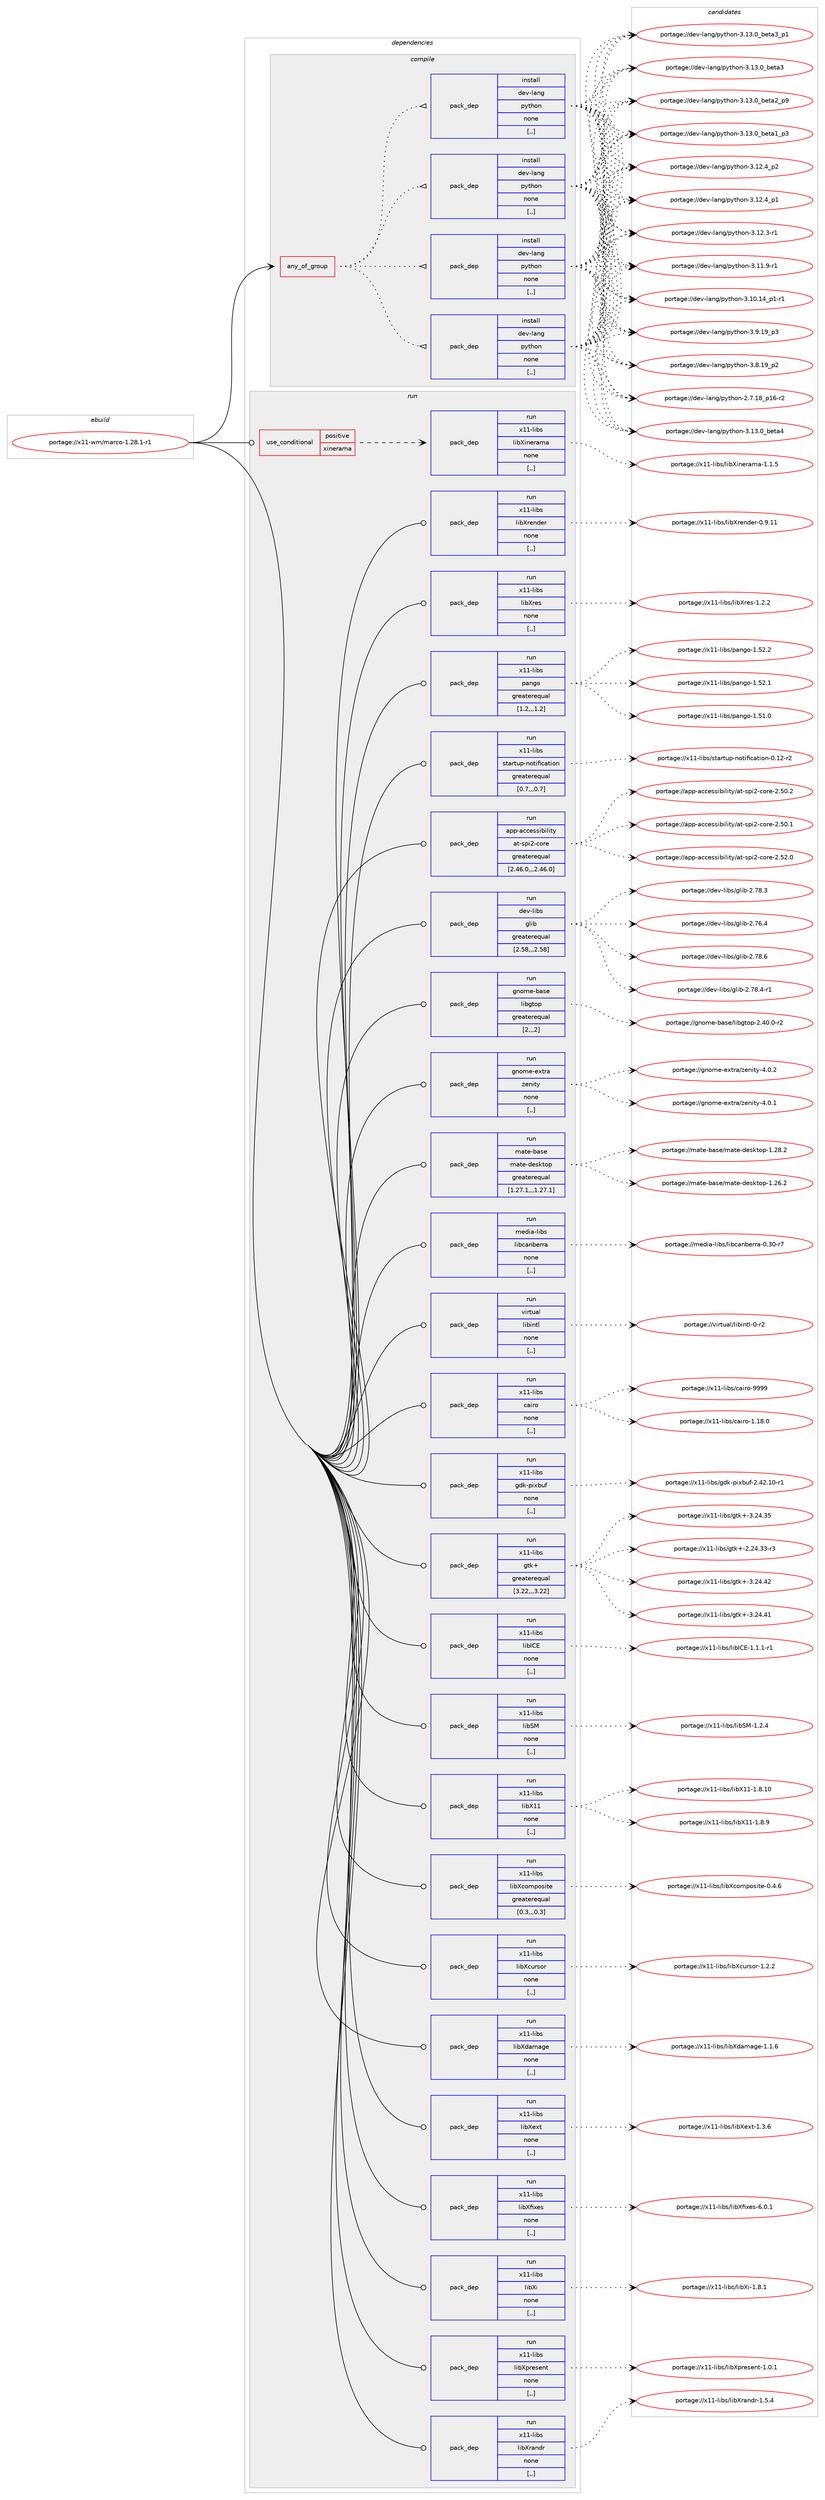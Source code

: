 digraph prolog {

# *************
# Graph options
# *************

newrank=true;
concentrate=true;
compound=true;
graph [rankdir=LR,fontname=Helvetica,fontsize=10,ranksep=1.5];#, ranksep=2.5, nodesep=0.2];
edge  [arrowhead=vee];
node  [fontname=Helvetica,fontsize=10];

# **********
# The ebuild
# **********

subgraph cluster_leftcol {
color=gray;
label=<<i>ebuild</i>>;
id [label="portage://x11-wm/marco-1.28.1-r1", color=red, width=4, href="../x11-wm/marco-1.28.1-r1.svg"];
}

# ****************
# The dependencies
# ****************

subgraph cluster_midcol {
color=gray;
label=<<i>dependencies</i>>;
subgraph cluster_compile {
fillcolor="#eeeeee";
style=filled;
label=<<i>compile</i>>;
subgraph any3192 {
dependency469751 [label=<<TABLE BORDER="0" CELLBORDER="1" CELLSPACING="0" CELLPADDING="4"><TR><TD CELLPADDING="10">any_of_group</TD></TR></TABLE>>, shape=none, color=red];subgraph pack342668 {
dependency469752 [label=<<TABLE BORDER="0" CELLBORDER="1" CELLSPACING="0" CELLPADDING="4" WIDTH="220"><TR><TD ROWSPAN="6" CELLPADDING="30">pack_dep</TD></TR><TR><TD WIDTH="110">install</TD></TR><TR><TD>dev-lang</TD></TR><TR><TD>python</TD></TR><TR><TD>none</TD></TR><TR><TD>[,,]</TD></TR></TABLE>>, shape=none, color=blue];
}
dependency469751:e -> dependency469752:w [weight=20,style="dotted",arrowhead="oinv"];
subgraph pack342669 {
dependency469753 [label=<<TABLE BORDER="0" CELLBORDER="1" CELLSPACING="0" CELLPADDING="4" WIDTH="220"><TR><TD ROWSPAN="6" CELLPADDING="30">pack_dep</TD></TR><TR><TD WIDTH="110">install</TD></TR><TR><TD>dev-lang</TD></TR><TR><TD>python</TD></TR><TR><TD>none</TD></TR><TR><TD>[,,]</TD></TR></TABLE>>, shape=none, color=blue];
}
dependency469751:e -> dependency469753:w [weight=20,style="dotted",arrowhead="oinv"];
subgraph pack342670 {
dependency469754 [label=<<TABLE BORDER="0" CELLBORDER="1" CELLSPACING="0" CELLPADDING="4" WIDTH="220"><TR><TD ROWSPAN="6" CELLPADDING="30">pack_dep</TD></TR><TR><TD WIDTH="110">install</TD></TR><TR><TD>dev-lang</TD></TR><TR><TD>python</TD></TR><TR><TD>none</TD></TR><TR><TD>[,,]</TD></TR></TABLE>>, shape=none, color=blue];
}
dependency469751:e -> dependency469754:w [weight=20,style="dotted",arrowhead="oinv"];
subgraph pack342671 {
dependency469755 [label=<<TABLE BORDER="0" CELLBORDER="1" CELLSPACING="0" CELLPADDING="4" WIDTH="220"><TR><TD ROWSPAN="6" CELLPADDING="30">pack_dep</TD></TR><TR><TD WIDTH="110">install</TD></TR><TR><TD>dev-lang</TD></TR><TR><TD>python</TD></TR><TR><TD>none</TD></TR><TR><TD>[,,]</TD></TR></TABLE>>, shape=none, color=blue];
}
dependency469751:e -> dependency469755:w [weight=20,style="dotted",arrowhead="oinv"];
}
id:e -> dependency469751:w [weight=20,style="solid",arrowhead="vee"];
}
subgraph cluster_compileandrun {
fillcolor="#eeeeee";
style=filled;
label=<<i>compile and run</i>>;
}
subgraph cluster_run {
fillcolor="#eeeeee";
style=filled;
label=<<i>run</i>>;
subgraph cond123638 {
dependency469756 [label=<<TABLE BORDER="0" CELLBORDER="1" CELLSPACING="0" CELLPADDING="4"><TR><TD ROWSPAN="3" CELLPADDING="10">use_conditional</TD></TR><TR><TD>positive</TD></TR><TR><TD>xinerama</TD></TR></TABLE>>, shape=none, color=red];
subgraph pack342672 {
dependency469757 [label=<<TABLE BORDER="0" CELLBORDER="1" CELLSPACING="0" CELLPADDING="4" WIDTH="220"><TR><TD ROWSPAN="6" CELLPADDING="30">pack_dep</TD></TR><TR><TD WIDTH="110">run</TD></TR><TR><TD>x11-libs</TD></TR><TR><TD>libXinerama</TD></TR><TR><TD>none</TD></TR><TR><TD>[,,]</TD></TR></TABLE>>, shape=none, color=blue];
}
dependency469756:e -> dependency469757:w [weight=20,style="dashed",arrowhead="vee"];
}
id:e -> dependency469756:w [weight=20,style="solid",arrowhead="odot"];
subgraph pack342673 {
dependency469758 [label=<<TABLE BORDER="0" CELLBORDER="1" CELLSPACING="0" CELLPADDING="4" WIDTH="220"><TR><TD ROWSPAN="6" CELLPADDING="30">pack_dep</TD></TR><TR><TD WIDTH="110">run</TD></TR><TR><TD>app-accessibility</TD></TR><TR><TD>at-spi2-core</TD></TR><TR><TD>greaterequal</TD></TR><TR><TD>[2.46.0,,,2.46.0]</TD></TR></TABLE>>, shape=none, color=blue];
}
id:e -> dependency469758:w [weight=20,style="solid",arrowhead="odot"];
subgraph pack342674 {
dependency469759 [label=<<TABLE BORDER="0" CELLBORDER="1" CELLSPACING="0" CELLPADDING="4" WIDTH="220"><TR><TD ROWSPAN="6" CELLPADDING="30">pack_dep</TD></TR><TR><TD WIDTH="110">run</TD></TR><TR><TD>dev-libs</TD></TR><TR><TD>glib</TD></TR><TR><TD>greaterequal</TD></TR><TR><TD>[2.58,,,2.58]</TD></TR></TABLE>>, shape=none, color=blue];
}
id:e -> dependency469759:w [weight=20,style="solid",arrowhead="odot"];
subgraph pack342675 {
dependency469760 [label=<<TABLE BORDER="0" CELLBORDER="1" CELLSPACING="0" CELLPADDING="4" WIDTH="220"><TR><TD ROWSPAN="6" CELLPADDING="30">pack_dep</TD></TR><TR><TD WIDTH="110">run</TD></TR><TR><TD>gnome-base</TD></TR><TR><TD>libgtop</TD></TR><TR><TD>greaterequal</TD></TR><TR><TD>[2,,,2]</TD></TR></TABLE>>, shape=none, color=blue];
}
id:e -> dependency469760:w [weight=20,style="solid",arrowhead="odot"];
subgraph pack342676 {
dependency469761 [label=<<TABLE BORDER="0" CELLBORDER="1" CELLSPACING="0" CELLPADDING="4" WIDTH="220"><TR><TD ROWSPAN="6" CELLPADDING="30">pack_dep</TD></TR><TR><TD WIDTH="110">run</TD></TR><TR><TD>gnome-extra</TD></TR><TR><TD>zenity</TD></TR><TR><TD>none</TD></TR><TR><TD>[,,]</TD></TR></TABLE>>, shape=none, color=blue];
}
id:e -> dependency469761:w [weight=20,style="solid",arrowhead="odot"];
subgraph pack342677 {
dependency469762 [label=<<TABLE BORDER="0" CELLBORDER="1" CELLSPACING="0" CELLPADDING="4" WIDTH="220"><TR><TD ROWSPAN="6" CELLPADDING="30">pack_dep</TD></TR><TR><TD WIDTH="110">run</TD></TR><TR><TD>mate-base</TD></TR><TR><TD>mate-desktop</TD></TR><TR><TD>greaterequal</TD></TR><TR><TD>[1.27.1,,,1.27.1]</TD></TR></TABLE>>, shape=none, color=blue];
}
id:e -> dependency469762:w [weight=20,style="solid",arrowhead="odot"];
subgraph pack342678 {
dependency469763 [label=<<TABLE BORDER="0" CELLBORDER="1" CELLSPACING="0" CELLPADDING="4" WIDTH="220"><TR><TD ROWSPAN="6" CELLPADDING="30">pack_dep</TD></TR><TR><TD WIDTH="110">run</TD></TR><TR><TD>media-libs</TD></TR><TR><TD>libcanberra</TD></TR><TR><TD>none</TD></TR><TR><TD>[,,]</TD></TR></TABLE>>, shape=none, color=blue];
}
id:e -> dependency469763:w [weight=20,style="solid",arrowhead="odot"];
subgraph pack342679 {
dependency469764 [label=<<TABLE BORDER="0" CELLBORDER="1" CELLSPACING="0" CELLPADDING="4" WIDTH="220"><TR><TD ROWSPAN="6" CELLPADDING="30">pack_dep</TD></TR><TR><TD WIDTH="110">run</TD></TR><TR><TD>virtual</TD></TR><TR><TD>libintl</TD></TR><TR><TD>none</TD></TR><TR><TD>[,,]</TD></TR></TABLE>>, shape=none, color=blue];
}
id:e -> dependency469764:w [weight=20,style="solid",arrowhead="odot"];
subgraph pack342680 {
dependency469765 [label=<<TABLE BORDER="0" CELLBORDER="1" CELLSPACING="0" CELLPADDING="4" WIDTH="220"><TR><TD ROWSPAN="6" CELLPADDING="30">pack_dep</TD></TR><TR><TD WIDTH="110">run</TD></TR><TR><TD>x11-libs</TD></TR><TR><TD>cairo</TD></TR><TR><TD>none</TD></TR><TR><TD>[,,]</TD></TR></TABLE>>, shape=none, color=blue];
}
id:e -> dependency469765:w [weight=20,style="solid",arrowhead="odot"];
subgraph pack342681 {
dependency469766 [label=<<TABLE BORDER="0" CELLBORDER="1" CELLSPACING="0" CELLPADDING="4" WIDTH="220"><TR><TD ROWSPAN="6" CELLPADDING="30">pack_dep</TD></TR><TR><TD WIDTH="110">run</TD></TR><TR><TD>x11-libs</TD></TR><TR><TD>gdk-pixbuf</TD></TR><TR><TD>none</TD></TR><TR><TD>[,,]</TD></TR></TABLE>>, shape=none, color=blue];
}
id:e -> dependency469766:w [weight=20,style="solid",arrowhead="odot"];
subgraph pack342682 {
dependency469767 [label=<<TABLE BORDER="0" CELLBORDER="1" CELLSPACING="0" CELLPADDING="4" WIDTH="220"><TR><TD ROWSPAN="6" CELLPADDING="30">pack_dep</TD></TR><TR><TD WIDTH="110">run</TD></TR><TR><TD>x11-libs</TD></TR><TR><TD>gtk+</TD></TR><TR><TD>greaterequal</TD></TR><TR><TD>[3.22,,,3.22]</TD></TR></TABLE>>, shape=none, color=blue];
}
id:e -> dependency469767:w [weight=20,style="solid",arrowhead="odot"];
subgraph pack342683 {
dependency469768 [label=<<TABLE BORDER="0" CELLBORDER="1" CELLSPACING="0" CELLPADDING="4" WIDTH="220"><TR><TD ROWSPAN="6" CELLPADDING="30">pack_dep</TD></TR><TR><TD WIDTH="110">run</TD></TR><TR><TD>x11-libs</TD></TR><TR><TD>libICE</TD></TR><TR><TD>none</TD></TR><TR><TD>[,,]</TD></TR></TABLE>>, shape=none, color=blue];
}
id:e -> dependency469768:w [weight=20,style="solid",arrowhead="odot"];
subgraph pack342684 {
dependency469769 [label=<<TABLE BORDER="0" CELLBORDER="1" CELLSPACING="0" CELLPADDING="4" WIDTH="220"><TR><TD ROWSPAN="6" CELLPADDING="30">pack_dep</TD></TR><TR><TD WIDTH="110">run</TD></TR><TR><TD>x11-libs</TD></TR><TR><TD>libSM</TD></TR><TR><TD>none</TD></TR><TR><TD>[,,]</TD></TR></TABLE>>, shape=none, color=blue];
}
id:e -> dependency469769:w [weight=20,style="solid",arrowhead="odot"];
subgraph pack342685 {
dependency469770 [label=<<TABLE BORDER="0" CELLBORDER="1" CELLSPACING="0" CELLPADDING="4" WIDTH="220"><TR><TD ROWSPAN="6" CELLPADDING="30">pack_dep</TD></TR><TR><TD WIDTH="110">run</TD></TR><TR><TD>x11-libs</TD></TR><TR><TD>libX11</TD></TR><TR><TD>none</TD></TR><TR><TD>[,,]</TD></TR></TABLE>>, shape=none, color=blue];
}
id:e -> dependency469770:w [weight=20,style="solid",arrowhead="odot"];
subgraph pack342686 {
dependency469771 [label=<<TABLE BORDER="0" CELLBORDER="1" CELLSPACING="0" CELLPADDING="4" WIDTH="220"><TR><TD ROWSPAN="6" CELLPADDING="30">pack_dep</TD></TR><TR><TD WIDTH="110">run</TD></TR><TR><TD>x11-libs</TD></TR><TR><TD>libXcomposite</TD></TR><TR><TD>greaterequal</TD></TR><TR><TD>[0.3,,,0.3]</TD></TR></TABLE>>, shape=none, color=blue];
}
id:e -> dependency469771:w [weight=20,style="solid",arrowhead="odot"];
subgraph pack342687 {
dependency469772 [label=<<TABLE BORDER="0" CELLBORDER="1" CELLSPACING="0" CELLPADDING="4" WIDTH="220"><TR><TD ROWSPAN="6" CELLPADDING="30">pack_dep</TD></TR><TR><TD WIDTH="110">run</TD></TR><TR><TD>x11-libs</TD></TR><TR><TD>libXcursor</TD></TR><TR><TD>none</TD></TR><TR><TD>[,,]</TD></TR></TABLE>>, shape=none, color=blue];
}
id:e -> dependency469772:w [weight=20,style="solid",arrowhead="odot"];
subgraph pack342688 {
dependency469773 [label=<<TABLE BORDER="0" CELLBORDER="1" CELLSPACING="0" CELLPADDING="4" WIDTH="220"><TR><TD ROWSPAN="6" CELLPADDING="30">pack_dep</TD></TR><TR><TD WIDTH="110">run</TD></TR><TR><TD>x11-libs</TD></TR><TR><TD>libXdamage</TD></TR><TR><TD>none</TD></TR><TR><TD>[,,]</TD></TR></TABLE>>, shape=none, color=blue];
}
id:e -> dependency469773:w [weight=20,style="solid",arrowhead="odot"];
subgraph pack342689 {
dependency469774 [label=<<TABLE BORDER="0" CELLBORDER="1" CELLSPACING="0" CELLPADDING="4" WIDTH="220"><TR><TD ROWSPAN="6" CELLPADDING="30">pack_dep</TD></TR><TR><TD WIDTH="110">run</TD></TR><TR><TD>x11-libs</TD></TR><TR><TD>libXext</TD></TR><TR><TD>none</TD></TR><TR><TD>[,,]</TD></TR></TABLE>>, shape=none, color=blue];
}
id:e -> dependency469774:w [weight=20,style="solid",arrowhead="odot"];
subgraph pack342690 {
dependency469775 [label=<<TABLE BORDER="0" CELLBORDER="1" CELLSPACING="0" CELLPADDING="4" WIDTH="220"><TR><TD ROWSPAN="6" CELLPADDING="30">pack_dep</TD></TR><TR><TD WIDTH="110">run</TD></TR><TR><TD>x11-libs</TD></TR><TR><TD>libXfixes</TD></TR><TR><TD>none</TD></TR><TR><TD>[,,]</TD></TR></TABLE>>, shape=none, color=blue];
}
id:e -> dependency469775:w [weight=20,style="solid",arrowhead="odot"];
subgraph pack342691 {
dependency469776 [label=<<TABLE BORDER="0" CELLBORDER="1" CELLSPACING="0" CELLPADDING="4" WIDTH="220"><TR><TD ROWSPAN="6" CELLPADDING="30">pack_dep</TD></TR><TR><TD WIDTH="110">run</TD></TR><TR><TD>x11-libs</TD></TR><TR><TD>libXi</TD></TR><TR><TD>none</TD></TR><TR><TD>[,,]</TD></TR></TABLE>>, shape=none, color=blue];
}
id:e -> dependency469776:w [weight=20,style="solid",arrowhead="odot"];
subgraph pack342692 {
dependency469777 [label=<<TABLE BORDER="0" CELLBORDER="1" CELLSPACING="0" CELLPADDING="4" WIDTH="220"><TR><TD ROWSPAN="6" CELLPADDING="30">pack_dep</TD></TR><TR><TD WIDTH="110">run</TD></TR><TR><TD>x11-libs</TD></TR><TR><TD>libXpresent</TD></TR><TR><TD>none</TD></TR><TR><TD>[,,]</TD></TR></TABLE>>, shape=none, color=blue];
}
id:e -> dependency469777:w [weight=20,style="solid",arrowhead="odot"];
subgraph pack342693 {
dependency469778 [label=<<TABLE BORDER="0" CELLBORDER="1" CELLSPACING="0" CELLPADDING="4" WIDTH="220"><TR><TD ROWSPAN="6" CELLPADDING="30">pack_dep</TD></TR><TR><TD WIDTH="110">run</TD></TR><TR><TD>x11-libs</TD></TR><TR><TD>libXrandr</TD></TR><TR><TD>none</TD></TR><TR><TD>[,,]</TD></TR></TABLE>>, shape=none, color=blue];
}
id:e -> dependency469778:w [weight=20,style="solid",arrowhead="odot"];
subgraph pack342694 {
dependency469779 [label=<<TABLE BORDER="0" CELLBORDER="1" CELLSPACING="0" CELLPADDING="4" WIDTH="220"><TR><TD ROWSPAN="6" CELLPADDING="30">pack_dep</TD></TR><TR><TD WIDTH="110">run</TD></TR><TR><TD>x11-libs</TD></TR><TR><TD>libXrender</TD></TR><TR><TD>none</TD></TR><TR><TD>[,,]</TD></TR></TABLE>>, shape=none, color=blue];
}
id:e -> dependency469779:w [weight=20,style="solid",arrowhead="odot"];
subgraph pack342695 {
dependency469780 [label=<<TABLE BORDER="0" CELLBORDER="1" CELLSPACING="0" CELLPADDING="4" WIDTH="220"><TR><TD ROWSPAN="6" CELLPADDING="30">pack_dep</TD></TR><TR><TD WIDTH="110">run</TD></TR><TR><TD>x11-libs</TD></TR><TR><TD>libXres</TD></TR><TR><TD>none</TD></TR><TR><TD>[,,]</TD></TR></TABLE>>, shape=none, color=blue];
}
id:e -> dependency469780:w [weight=20,style="solid",arrowhead="odot"];
subgraph pack342696 {
dependency469781 [label=<<TABLE BORDER="0" CELLBORDER="1" CELLSPACING="0" CELLPADDING="4" WIDTH="220"><TR><TD ROWSPAN="6" CELLPADDING="30">pack_dep</TD></TR><TR><TD WIDTH="110">run</TD></TR><TR><TD>x11-libs</TD></TR><TR><TD>pango</TD></TR><TR><TD>greaterequal</TD></TR><TR><TD>[1.2,,,1.2]</TD></TR></TABLE>>, shape=none, color=blue];
}
id:e -> dependency469781:w [weight=20,style="solid",arrowhead="odot"];
subgraph pack342697 {
dependency469782 [label=<<TABLE BORDER="0" CELLBORDER="1" CELLSPACING="0" CELLPADDING="4" WIDTH="220"><TR><TD ROWSPAN="6" CELLPADDING="30">pack_dep</TD></TR><TR><TD WIDTH="110">run</TD></TR><TR><TD>x11-libs</TD></TR><TR><TD>startup-notification</TD></TR><TR><TD>greaterequal</TD></TR><TR><TD>[0.7,,,0.7]</TD></TR></TABLE>>, shape=none, color=blue];
}
id:e -> dependency469782:w [weight=20,style="solid",arrowhead="odot"];
}
}

# **************
# The candidates
# **************

subgraph cluster_choices {
rank=same;
color=gray;
label=<<i>candidates</i>>;

subgraph choice342668 {
color=black;
nodesep=1;
choice1001011184510897110103471121211161041111104551464951464895981011169752 [label="portage://dev-lang/python-3.13.0_beta4", color=red, width=4,href="../dev-lang/python-3.13.0_beta4.svg"];
choice10010111845108971101034711212111610411111045514649514648959810111697519511249 [label="portage://dev-lang/python-3.13.0_beta3_p1", color=red, width=4,href="../dev-lang/python-3.13.0_beta3_p1.svg"];
choice1001011184510897110103471121211161041111104551464951464895981011169751 [label="portage://dev-lang/python-3.13.0_beta3", color=red, width=4,href="../dev-lang/python-3.13.0_beta3.svg"];
choice10010111845108971101034711212111610411111045514649514648959810111697509511257 [label="portage://dev-lang/python-3.13.0_beta2_p9", color=red, width=4,href="../dev-lang/python-3.13.0_beta2_p9.svg"];
choice10010111845108971101034711212111610411111045514649514648959810111697499511251 [label="portage://dev-lang/python-3.13.0_beta1_p3", color=red, width=4,href="../dev-lang/python-3.13.0_beta1_p3.svg"];
choice100101118451089711010347112121116104111110455146495046529511250 [label="portage://dev-lang/python-3.12.4_p2", color=red, width=4,href="../dev-lang/python-3.12.4_p2.svg"];
choice100101118451089711010347112121116104111110455146495046529511249 [label="portage://dev-lang/python-3.12.4_p1", color=red, width=4,href="../dev-lang/python-3.12.4_p1.svg"];
choice100101118451089711010347112121116104111110455146495046514511449 [label="portage://dev-lang/python-3.12.3-r1", color=red, width=4,href="../dev-lang/python-3.12.3-r1.svg"];
choice100101118451089711010347112121116104111110455146494946574511449 [label="portage://dev-lang/python-3.11.9-r1", color=red, width=4,href="../dev-lang/python-3.11.9-r1.svg"];
choice100101118451089711010347112121116104111110455146494846495295112494511449 [label="portage://dev-lang/python-3.10.14_p1-r1", color=red, width=4,href="../dev-lang/python-3.10.14_p1-r1.svg"];
choice100101118451089711010347112121116104111110455146574649579511251 [label="portage://dev-lang/python-3.9.19_p3", color=red, width=4,href="../dev-lang/python-3.9.19_p3.svg"];
choice100101118451089711010347112121116104111110455146564649579511250 [label="portage://dev-lang/python-3.8.19_p2", color=red, width=4,href="../dev-lang/python-3.8.19_p2.svg"];
choice100101118451089711010347112121116104111110455046554649569511249544511450 [label="portage://dev-lang/python-2.7.18_p16-r2", color=red, width=4,href="../dev-lang/python-2.7.18_p16-r2.svg"];
dependency469752:e -> choice1001011184510897110103471121211161041111104551464951464895981011169752:w [style=dotted,weight="100"];
dependency469752:e -> choice10010111845108971101034711212111610411111045514649514648959810111697519511249:w [style=dotted,weight="100"];
dependency469752:e -> choice1001011184510897110103471121211161041111104551464951464895981011169751:w [style=dotted,weight="100"];
dependency469752:e -> choice10010111845108971101034711212111610411111045514649514648959810111697509511257:w [style=dotted,weight="100"];
dependency469752:e -> choice10010111845108971101034711212111610411111045514649514648959810111697499511251:w [style=dotted,weight="100"];
dependency469752:e -> choice100101118451089711010347112121116104111110455146495046529511250:w [style=dotted,weight="100"];
dependency469752:e -> choice100101118451089711010347112121116104111110455146495046529511249:w [style=dotted,weight="100"];
dependency469752:e -> choice100101118451089711010347112121116104111110455146495046514511449:w [style=dotted,weight="100"];
dependency469752:e -> choice100101118451089711010347112121116104111110455146494946574511449:w [style=dotted,weight="100"];
dependency469752:e -> choice100101118451089711010347112121116104111110455146494846495295112494511449:w [style=dotted,weight="100"];
dependency469752:e -> choice100101118451089711010347112121116104111110455146574649579511251:w [style=dotted,weight="100"];
dependency469752:e -> choice100101118451089711010347112121116104111110455146564649579511250:w [style=dotted,weight="100"];
dependency469752:e -> choice100101118451089711010347112121116104111110455046554649569511249544511450:w [style=dotted,weight="100"];
}
subgraph choice342669 {
color=black;
nodesep=1;
choice1001011184510897110103471121211161041111104551464951464895981011169752 [label="portage://dev-lang/python-3.13.0_beta4", color=red, width=4,href="../dev-lang/python-3.13.0_beta4.svg"];
choice10010111845108971101034711212111610411111045514649514648959810111697519511249 [label="portage://dev-lang/python-3.13.0_beta3_p1", color=red, width=4,href="../dev-lang/python-3.13.0_beta3_p1.svg"];
choice1001011184510897110103471121211161041111104551464951464895981011169751 [label="portage://dev-lang/python-3.13.0_beta3", color=red, width=4,href="../dev-lang/python-3.13.0_beta3.svg"];
choice10010111845108971101034711212111610411111045514649514648959810111697509511257 [label="portage://dev-lang/python-3.13.0_beta2_p9", color=red, width=4,href="../dev-lang/python-3.13.0_beta2_p9.svg"];
choice10010111845108971101034711212111610411111045514649514648959810111697499511251 [label="portage://dev-lang/python-3.13.0_beta1_p3", color=red, width=4,href="../dev-lang/python-3.13.0_beta1_p3.svg"];
choice100101118451089711010347112121116104111110455146495046529511250 [label="portage://dev-lang/python-3.12.4_p2", color=red, width=4,href="../dev-lang/python-3.12.4_p2.svg"];
choice100101118451089711010347112121116104111110455146495046529511249 [label="portage://dev-lang/python-3.12.4_p1", color=red, width=4,href="../dev-lang/python-3.12.4_p1.svg"];
choice100101118451089711010347112121116104111110455146495046514511449 [label="portage://dev-lang/python-3.12.3-r1", color=red, width=4,href="../dev-lang/python-3.12.3-r1.svg"];
choice100101118451089711010347112121116104111110455146494946574511449 [label="portage://dev-lang/python-3.11.9-r1", color=red, width=4,href="../dev-lang/python-3.11.9-r1.svg"];
choice100101118451089711010347112121116104111110455146494846495295112494511449 [label="portage://dev-lang/python-3.10.14_p1-r1", color=red, width=4,href="../dev-lang/python-3.10.14_p1-r1.svg"];
choice100101118451089711010347112121116104111110455146574649579511251 [label="portage://dev-lang/python-3.9.19_p3", color=red, width=4,href="../dev-lang/python-3.9.19_p3.svg"];
choice100101118451089711010347112121116104111110455146564649579511250 [label="portage://dev-lang/python-3.8.19_p2", color=red, width=4,href="../dev-lang/python-3.8.19_p2.svg"];
choice100101118451089711010347112121116104111110455046554649569511249544511450 [label="portage://dev-lang/python-2.7.18_p16-r2", color=red, width=4,href="../dev-lang/python-2.7.18_p16-r2.svg"];
dependency469753:e -> choice1001011184510897110103471121211161041111104551464951464895981011169752:w [style=dotted,weight="100"];
dependency469753:e -> choice10010111845108971101034711212111610411111045514649514648959810111697519511249:w [style=dotted,weight="100"];
dependency469753:e -> choice1001011184510897110103471121211161041111104551464951464895981011169751:w [style=dotted,weight="100"];
dependency469753:e -> choice10010111845108971101034711212111610411111045514649514648959810111697509511257:w [style=dotted,weight="100"];
dependency469753:e -> choice10010111845108971101034711212111610411111045514649514648959810111697499511251:w [style=dotted,weight="100"];
dependency469753:e -> choice100101118451089711010347112121116104111110455146495046529511250:w [style=dotted,weight="100"];
dependency469753:e -> choice100101118451089711010347112121116104111110455146495046529511249:w [style=dotted,weight="100"];
dependency469753:e -> choice100101118451089711010347112121116104111110455146495046514511449:w [style=dotted,weight="100"];
dependency469753:e -> choice100101118451089711010347112121116104111110455146494946574511449:w [style=dotted,weight="100"];
dependency469753:e -> choice100101118451089711010347112121116104111110455146494846495295112494511449:w [style=dotted,weight="100"];
dependency469753:e -> choice100101118451089711010347112121116104111110455146574649579511251:w [style=dotted,weight="100"];
dependency469753:e -> choice100101118451089711010347112121116104111110455146564649579511250:w [style=dotted,weight="100"];
dependency469753:e -> choice100101118451089711010347112121116104111110455046554649569511249544511450:w [style=dotted,weight="100"];
}
subgraph choice342670 {
color=black;
nodesep=1;
choice1001011184510897110103471121211161041111104551464951464895981011169752 [label="portage://dev-lang/python-3.13.0_beta4", color=red, width=4,href="../dev-lang/python-3.13.0_beta4.svg"];
choice10010111845108971101034711212111610411111045514649514648959810111697519511249 [label="portage://dev-lang/python-3.13.0_beta3_p1", color=red, width=4,href="../dev-lang/python-3.13.0_beta3_p1.svg"];
choice1001011184510897110103471121211161041111104551464951464895981011169751 [label="portage://dev-lang/python-3.13.0_beta3", color=red, width=4,href="../dev-lang/python-3.13.0_beta3.svg"];
choice10010111845108971101034711212111610411111045514649514648959810111697509511257 [label="portage://dev-lang/python-3.13.0_beta2_p9", color=red, width=4,href="../dev-lang/python-3.13.0_beta2_p9.svg"];
choice10010111845108971101034711212111610411111045514649514648959810111697499511251 [label="portage://dev-lang/python-3.13.0_beta1_p3", color=red, width=4,href="../dev-lang/python-3.13.0_beta1_p3.svg"];
choice100101118451089711010347112121116104111110455146495046529511250 [label="portage://dev-lang/python-3.12.4_p2", color=red, width=4,href="../dev-lang/python-3.12.4_p2.svg"];
choice100101118451089711010347112121116104111110455146495046529511249 [label="portage://dev-lang/python-3.12.4_p1", color=red, width=4,href="../dev-lang/python-3.12.4_p1.svg"];
choice100101118451089711010347112121116104111110455146495046514511449 [label="portage://dev-lang/python-3.12.3-r1", color=red, width=4,href="../dev-lang/python-3.12.3-r1.svg"];
choice100101118451089711010347112121116104111110455146494946574511449 [label="portage://dev-lang/python-3.11.9-r1", color=red, width=4,href="../dev-lang/python-3.11.9-r1.svg"];
choice100101118451089711010347112121116104111110455146494846495295112494511449 [label="portage://dev-lang/python-3.10.14_p1-r1", color=red, width=4,href="../dev-lang/python-3.10.14_p1-r1.svg"];
choice100101118451089711010347112121116104111110455146574649579511251 [label="portage://dev-lang/python-3.9.19_p3", color=red, width=4,href="../dev-lang/python-3.9.19_p3.svg"];
choice100101118451089711010347112121116104111110455146564649579511250 [label="portage://dev-lang/python-3.8.19_p2", color=red, width=4,href="../dev-lang/python-3.8.19_p2.svg"];
choice100101118451089711010347112121116104111110455046554649569511249544511450 [label="portage://dev-lang/python-2.7.18_p16-r2", color=red, width=4,href="../dev-lang/python-2.7.18_p16-r2.svg"];
dependency469754:e -> choice1001011184510897110103471121211161041111104551464951464895981011169752:w [style=dotted,weight="100"];
dependency469754:e -> choice10010111845108971101034711212111610411111045514649514648959810111697519511249:w [style=dotted,weight="100"];
dependency469754:e -> choice1001011184510897110103471121211161041111104551464951464895981011169751:w [style=dotted,weight="100"];
dependency469754:e -> choice10010111845108971101034711212111610411111045514649514648959810111697509511257:w [style=dotted,weight="100"];
dependency469754:e -> choice10010111845108971101034711212111610411111045514649514648959810111697499511251:w [style=dotted,weight="100"];
dependency469754:e -> choice100101118451089711010347112121116104111110455146495046529511250:w [style=dotted,weight="100"];
dependency469754:e -> choice100101118451089711010347112121116104111110455146495046529511249:w [style=dotted,weight="100"];
dependency469754:e -> choice100101118451089711010347112121116104111110455146495046514511449:w [style=dotted,weight="100"];
dependency469754:e -> choice100101118451089711010347112121116104111110455146494946574511449:w [style=dotted,weight="100"];
dependency469754:e -> choice100101118451089711010347112121116104111110455146494846495295112494511449:w [style=dotted,weight="100"];
dependency469754:e -> choice100101118451089711010347112121116104111110455146574649579511251:w [style=dotted,weight="100"];
dependency469754:e -> choice100101118451089711010347112121116104111110455146564649579511250:w [style=dotted,weight="100"];
dependency469754:e -> choice100101118451089711010347112121116104111110455046554649569511249544511450:w [style=dotted,weight="100"];
}
subgraph choice342671 {
color=black;
nodesep=1;
choice1001011184510897110103471121211161041111104551464951464895981011169752 [label="portage://dev-lang/python-3.13.0_beta4", color=red, width=4,href="../dev-lang/python-3.13.0_beta4.svg"];
choice10010111845108971101034711212111610411111045514649514648959810111697519511249 [label="portage://dev-lang/python-3.13.0_beta3_p1", color=red, width=4,href="../dev-lang/python-3.13.0_beta3_p1.svg"];
choice1001011184510897110103471121211161041111104551464951464895981011169751 [label="portage://dev-lang/python-3.13.0_beta3", color=red, width=4,href="../dev-lang/python-3.13.0_beta3.svg"];
choice10010111845108971101034711212111610411111045514649514648959810111697509511257 [label="portage://dev-lang/python-3.13.0_beta2_p9", color=red, width=4,href="../dev-lang/python-3.13.0_beta2_p9.svg"];
choice10010111845108971101034711212111610411111045514649514648959810111697499511251 [label="portage://dev-lang/python-3.13.0_beta1_p3", color=red, width=4,href="../dev-lang/python-3.13.0_beta1_p3.svg"];
choice100101118451089711010347112121116104111110455146495046529511250 [label="portage://dev-lang/python-3.12.4_p2", color=red, width=4,href="../dev-lang/python-3.12.4_p2.svg"];
choice100101118451089711010347112121116104111110455146495046529511249 [label="portage://dev-lang/python-3.12.4_p1", color=red, width=4,href="../dev-lang/python-3.12.4_p1.svg"];
choice100101118451089711010347112121116104111110455146495046514511449 [label="portage://dev-lang/python-3.12.3-r1", color=red, width=4,href="../dev-lang/python-3.12.3-r1.svg"];
choice100101118451089711010347112121116104111110455146494946574511449 [label="portage://dev-lang/python-3.11.9-r1", color=red, width=4,href="../dev-lang/python-3.11.9-r1.svg"];
choice100101118451089711010347112121116104111110455146494846495295112494511449 [label="portage://dev-lang/python-3.10.14_p1-r1", color=red, width=4,href="../dev-lang/python-3.10.14_p1-r1.svg"];
choice100101118451089711010347112121116104111110455146574649579511251 [label="portage://dev-lang/python-3.9.19_p3", color=red, width=4,href="../dev-lang/python-3.9.19_p3.svg"];
choice100101118451089711010347112121116104111110455146564649579511250 [label="portage://dev-lang/python-3.8.19_p2", color=red, width=4,href="../dev-lang/python-3.8.19_p2.svg"];
choice100101118451089711010347112121116104111110455046554649569511249544511450 [label="portage://dev-lang/python-2.7.18_p16-r2", color=red, width=4,href="../dev-lang/python-2.7.18_p16-r2.svg"];
dependency469755:e -> choice1001011184510897110103471121211161041111104551464951464895981011169752:w [style=dotted,weight="100"];
dependency469755:e -> choice10010111845108971101034711212111610411111045514649514648959810111697519511249:w [style=dotted,weight="100"];
dependency469755:e -> choice1001011184510897110103471121211161041111104551464951464895981011169751:w [style=dotted,weight="100"];
dependency469755:e -> choice10010111845108971101034711212111610411111045514649514648959810111697509511257:w [style=dotted,weight="100"];
dependency469755:e -> choice10010111845108971101034711212111610411111045514649514648959810111697499511251:w [style=dotted,weight="100"];
dependency469755:e -> choice100101118451089711010347112121116104111110455146495046529511250:w [style=dotted,weight="100"];
dependency469755:e -> choice100101118451089711010347112121116104111110455146495046529511249:w [style=dotted,weight="100"];
dependency469755:e -> choice100101118451089711010347112121116104111110455146495046514511449:w [style=dotted,weight="100"];
dependency469755:e -> choice100101118451089711010347112121116104111110455146494946574511449:w [style=dotted,weight="100"];
dependency469755:e -> choice100101118451089711010347112121116104111110455146494846495295112494511449:w [style=dotted,weight="100"];
dependency469755:e -> choice100101118451089711010347112121116104111110455146574649579511251:w [style=dotted,weight="100"];
dependency469755:e -> choice100101118451089711010347112121116104111110455146564649579511250:w [style=dotted,weight="100"];
dependency469755:e -> choice100101118451089711010347112121116104111110455046554649569511249544511450:w [style=dotted,weight="100"];
}
subgraph choice342672 {
color=black;
nodesep=1;
choice120494945108105981154710810598881051101011149710997454946494653 [label="portage://x11-libs/libXinerama-1.1.5", color=red, width=4,href="../x11-libs/libXinerama-1.1.5.svg"];
dependency469757:e -> choice120494945108105981154710810598881051101011149710997454946494653:w [style=dotted,weight="100"];
}
subgraph choice342673 {
color=black;
nodesep=1;
choice97112112459799991011151151059810510810511612147971164511511210550459911111410145504653504648 [label="portage://app-accessibility/at-spi2-core-2.52.0", color=red, width=4,href="../app-accessibility/at-spi2-core-2.52.0.svg"];
choice97112112459799991011151151059810510810511612147971164511511210550459911111410145504653484650 [label="portage://app-accessibility/at-spi2-core-2.50.2", color=red, width=4,href="../app-accessibility/at-spi2-core-2.50.2.svg"];
choice97112112459799991011151151059810510810511612147971164511511210550459911111410145504653484649 [label="portage://app-accessibility/at-spi2-core-2.50.1", color=red, width=4,href="../app-accessibility/at-spi2-core-2.50.1.svg"];
dependency469758:e -> choice97112112459799991011151151059810510810511612147971164511511210550459911111410145504653504648:w [style=dotted,weight="100"];
dependency469758:e -> choice97112112459799991011151151059810510810511612147971164511511210550459911111410145504653484650:w [style=dotted,weight="100"];
dependency469758:e -> choice97112112459799991011151151059810510810511612147971164511511210550459911111410145504653484649:w [style=dotted,weight="100"];
}
subgraph choice342674 {
color=black;
nodesep=1;
choice1001011184510810598115471031081059845504655564654 [label="portage://dev-libs/glib-2.78.6", color=red, width=4,href="../dev-libs/glib-2.78.6.svg"];
choice10010111845108105981154710310810598455046555646524511449 [label="portage://dev-libs/glib-2.78.4-r1", color=red, width=4,href="../dev-libs/glib-2.78.4-r1.svg"];
choice1001011184510810598115471031081059845504655564651 [label="portage://dev-libs/glib-2.78.3", color=red, width=4,href="../dev-libs/glib-2.78.3.svg"];
choice1001011184510810598115471031081059845504655544652 [label="portage://dev-libs/glib-2.76.4", color=red, width=4,href="../dev-libs/glib-2.76.4.svg"];
dependency469759:e -> choice1001011184510810598115471031081059845504655564654:w [style=dotted,weight="100"];
dependency469759:e -> choice10010111845108105981154710310810598455046555646524511449:w [style=dotted,weight="100"];
dependency469759:e -> choice1001011184510810598115471031081059845504655564651:w [style=dotted,weight="100"];
dependency469759:e -> choice1001011184510810598115471031081059845504655544652:w [style=dotted,weight="100"];
}
subgraph choice342675 {
color=black;
nodesep=1;
choice1031101111091014598971151014710810598103116111112455046524846484511450 [label="portage://gnome-base/libgtop-2.40.0-r2", color=red, width=4,href="../gnome-base/libgtop-2.40.0-r2.svg"];
dependency469760:e -> choice1031101111091014598971151014710810598103116111112455046524846484511450:w [style=dotted,weight="100"];
}
subgraph choice342676 {
color=black;
nodesep=1;
choice103110111109101451011201161149747122101110105116121455246484650 [label="portage://gnome-extra/zenity-4.0.2", color=red, width=4,href="../gnome-extra/zenity-4.0.2.svg"];
choice103110111109101451011201161149747122101110105116121455246484649 [label="portage://gnome-extra/zenity-4.0.1", color=red, width=4,href="../gnome-extra/zenity-4.0.1.svg"];
dependency469761:e -> choice103110111109101451011201161149747122101110105116121455246484650:w [style=dotted,weight="100"];
dependency469761:e -> choice103110111109101451011201161149747122101110105116121455246484649:w [style=dotted,weight="100"];
}
subgraph choice342677 {
color=black;
nodesep=1;
choice1099711610145989711510147109971161014510010111510711611111245494650564650 [label="portage://mate-base/mate-desktop-1.28.2", color=red, width=4,href="../mate-base/mate-desktop-1.28.2.svg"];
choice1099711610145989711510147109971161014510010111510711611111245494650544650 [label="portage://mate-base/mate-desktop-1.26.2", color=red, width=4,href="../mate-base/mate-desktop-1.26.2.svg"];
dependency469762:e -> choice1099711610145989711510147109971161014510010111510711611111245494650564650:w [style=dotted,weight="100"];
dependency469762:e -> choice1099711610145989711510147109971161014510010111510711611111245494650544650:w [style=dotted,weight="100"];
}
subgraph choice342678 {
color=black;
nodesep=1;
choice10910110010597451081059811547108105989997110981011141149745484651484511455 [label="portage://media-libs/libcanberra-0.30-r7", color=red, width=4,href="../media-libs/libcanberra-0.30-r7.svg"];
dependency469763:e -> choice10910110010597451081059811547108105989997110981011141149745484651484511455:w [style=dotted,weight="100"];
}
subgraph choice342679 {
color=black;
nodesep=1;
choice11810511411611797108471081059810511011610845484511450 [label="portage://virtual/libintl-0-r2", color=red, width=4,href="../virtual/libintl-0-r2.svg"];
dependency469764:e -> choice11810511411611797108471081059810511011610845484511450:w [style=dotted,weight="100"];
}
subgraph choice342680 {
color=black;
nodesep=1;
choice120494945108105981154799971051141114557575757 [label="portage://x11-libs/cairo-9999", color=red, width=4,href="../x11-libs/cairo-9999.svg"];
choice1204949451081059811547999710511411145494649564648 [label="portage://x11-libs/cairo-1.18.0", color=red, width=4,href="../x11-libs/cairo-1.18.0.svg"];
dependency469765:e -> choice120494945108105981154799971051141114557575757:w [style=dotted,weight="100"];
dependency469765:e -> choice1204949451081059811547999710511411145494649564648:w [style=dotted,weight="100"];
}
subgraph choice342681 {
color=black;
nodesep=1;
choice1204949451081059811547103100107451121051209811710245504652504649484511449 [label="portage://x11-libs/gdk-pixbuf-2.42.10-r1", color=red, width=4,href="../x11-libs/gdk-pixbuf-2.42.10-r1.svg"];
dependency469766:e -> choice1204949451081059811547103100107451121051209811710245504652504649484511449:w [style=dotted,weight="100"];
}
subgraph choice342682 {
color=black;
nodesep=1;
choice1204949451081059811547103116107434551465052465250 [label="portage://x11-libs/gtk+-3.24.42", color=red, width=4,href="../x11-libs/gtk+-3.24.42.svg"];
choice1204949451081059811547103116107434551465052465249 [label="portage://x11-libs/gtk+-3.24.41", color=red, width=4,href="../x11-libs/gtk+-3.24.41.svg"];
choice1204949451081059811547103116107434551465052465153 [label="portage://x11-libs/gtk+-3.24.35", color=red, width=4,href="../x11-libs/gtk+-3.24.35.svg"];
choice12049494510810598115471031161074345504650524651514511451 [label="portage://x11-libs/gtk+-2.24.33-r3", color=red, width=4,href="../x11-libs/gtk+-2.24.33-r3.svg"];
dependency469767:e -> choice1204949451081059811547103116107434551465052465250:w [style=dotted,weight="100"];
dependency469767:e -> choice1204949451081059811547103116107434551465052465249:w [style=dotted,weight="100"];
dependency469767:e -> choice1204949451081059811547103116107434551465052465153:w [style=dotted,weight="100"];
dependency469767:e -> choice12049494510810598115471031161074345504650524651514511451:w [style=dotted,weight="100"];
}
subgraph choice342683 {
color=black;
nodesep=1;
choice1204949451081059811547108105987367694549464946494511449 [label="portage://x11-libs/libICE-1.1.1-r1", color=red, width=4,href="../x11-libs/libICE-1.1.1-r1.svg"];
dependency469768:e -> choice1204949451081059811547108105987367694549464946494511449:w [style=dotted,weight="100"];
}
subgraph choice342684 {
color=black;
nodesep=1;
choice1204949451081059811547108105988377454946504652 [label="portage://x11-libs/libSM-1.2.4", color=red, width=4,href="../x11-libs/libSM-1.2.4.svg"];
dependency469769:e -> choice1204949451081059811547108105988377454946504652:w [style=dotted,weight="100"];
}
subgraph choice342685 {
color=black;
nodesep=1;
choice12049494510810598115471081059888494945494656464948 [label="portage://x11-libs/libX11-1.8.10", color=red, width=4,href="../x11-libs/libX11-1.8.10.svg"];
choice120494945108105981154710810598884949454946564657 [label="portage://x11-libs/libX11-1.8.9", color=red, width=4,href="../x11-libs/libX11-1.8.9.svg"];
dependency469770:e -> choice12049494510810598115471081059888494945494656464948:w [style=dotted,weight="100"];
dependency469770:e -> choice120494945108105981154710810598884949454946564657:w [style=dotted,weight="100"];
}
subgraph choice342686 {
color=black;
nodesep=1;
choice1204949451081059811547108105988899111109112111115105116101454846524654 [label="portage://x11-libs/libXcomposite-0.4.6", color=red, width=4,href="../x11-libs/libXcomposite-0.4.6.svg"];
dependency469771:e -> choice1204949451081059811547108105988899111109112111115105116101454846524654:w [style=dotted,weight="100"];
}
subgraph choice342687 {
color=black;
nodesep=1;
choice1204949451081059811547108105988899117114115111114454946504650 [label="portage://x11-libs/libXcursor-1.2.2", color=red, width=4,href="../x11-libs/libXcursor-1.2.2.svg"];
dependency469772:e -> choice1204949451081059811547108105988899117114115111114454946504650:w [style=dotted,weight="100"];
}
subgraph choice342688 {
color=black;
nodesep=1;
choice120494945108105981154710810598881009710997103101454946494654 [label="portage://x11-libs/libXdamage-1.1.6", color=red, width=4,href="../x11-libs/libXdamage-1.1.6.svg"];
dependency469773:e -> choice120494945108105981154710810598881009710997103101454946494654:w [style=dotted,weight="100"];
}
subgraph choice342689 {
color=black;
nodesep=1;
choice12049494510810598115471081059888101120116454946514654 [label="portage://x11-libs/libXext-1.3.6", color=red, width=4,href="../x11-libs/libXext-1.3.6.svg"];
dependency469774:e -> choice12049494510810598115471081059888101120116454946514654:w [style=dotted,weight="100"];
}
subgraph choice342690 {
color=black;
nodesep=1;
choice12049494510810598115471081059888102105120101115455446484649 [label="portage://x11-libs/libXfixes-6.0.1", color=red, width=4,href="../x11-libs/libXfixes-6.0.1.svg"];
dependency469775:e -> choice12049494510810598115471081059888102105120101115455446484649:w [style=dotted,weight="100"];
}
subgraph choice342691 {
color=black;
nodesep=1;
choice12049494510810598115471081059888105454946564649 [label="portage://x11-libs/libXi-1.8.1", color=red, width=4,href="../x11-libs/libXi-1.8.1.svg"];
dependency469776:e -> choice12049494510810598115471081059888105454946564649:w [style=dotted,weight="100"];
}
subgraph choice342692 {
color=black;
nodesep=1;
choice12049494510810598115471081059888112114101115101110116454946484649 [label="portage://x11-libs/libXpresent-1.0.1", color=red, width=4,href="../x11-libs/libXpresent-1.0.1.svg"];
dependency469777:e -> choice12049494510810598115471081059888112114101115101110116454946484649:w [style=dotted,weight="100"];
}
subgraph choice342693 {
color=black;
nodesep=1;
choice1204949451081059811547108105988811497110100114454946534652 [label="portage://x11-libs/libXrandr-1.5.4", color=red, width=4,href="../x11-libs/libXrandr-1.5.4.svg"];
dependency469778:e -> choice1204949451081059811547108105988811497110100114454946534652:w [style=dotted,weight="100"];
}
subgraph choice342694 {
color=black;
nodesep=1;
choice1204949451081059811547108105988811410111010010111445484657464949 [label="portage://x11-libs/libXrender-0.9.11", color=red, width=4,href="../x11-libs/libXrender-0.9.11.svg"];
dependency469779:e -> choice1204949451081059811547108105988811410111010010111445484657464949:w [style=dotted,weight="100"];
}
subgraph choice342695 {
color=black;
nodesep=1;
choice12049494510810598115471081059888114101115454946504650 [label="portage://x11-libs/libXres-1.2.2", color=red, width=4,href="../x11-libs/libXres-1.2.2.svg"];
dependency469780:e -> choice12049494510810598115471081059888114101115454946504650:w [style=dotted,weight="100"];
}
subgraph choice342696 {
color=black;
nodesep=1;
choice12049494510810598115471129711010311145494653504650 [label="portage://x11-libs/pango-1.52.2", color=red, width=4,href="../x11-libs/pango-1.52.2.svg"];
choice12049494510810598115471129711010311145494653504649 [label="portage://x11-libs/pango-1.52.1", color=red, width=4,href="../x11-libs/pango-1.52.1.svg"];
choice12049494510810598115471129711010311145494653494648 [label="portage://x11-libs/pango-1.51.0", color=red, width=4,href="../x11-libs/pango-1.51.0.svg"];
dependency469781:e -> choice12049494510810598115471129711010311145494653504650:w [style=dotted,weight="100"];
dependency469781:e -> choice12049494510810598115471129711010311145494653504649:w [style=dotted,weight="100"];
dependency469781:e -> choice12049494510810598115471129711010311145494653494648:w [style=dotted,weight="100"];
}
subgraph choice342697 {
color=black;
nodesep=1;
choice12049494510810598115471151169711411611711245110111116105102105999711610511111045484649504511450 [label="portage://x11-libs/startup-notification-0.12-r2", color=red, width=4,href="../x11-libs/startup-notification-0.12-r2.svg"];
dependency469782:e -> choice12049494510810598115471151169711411611711245110111116105102105999711610511111045484649504511450:w [style=dotted,weight="100"];
}
}

}

